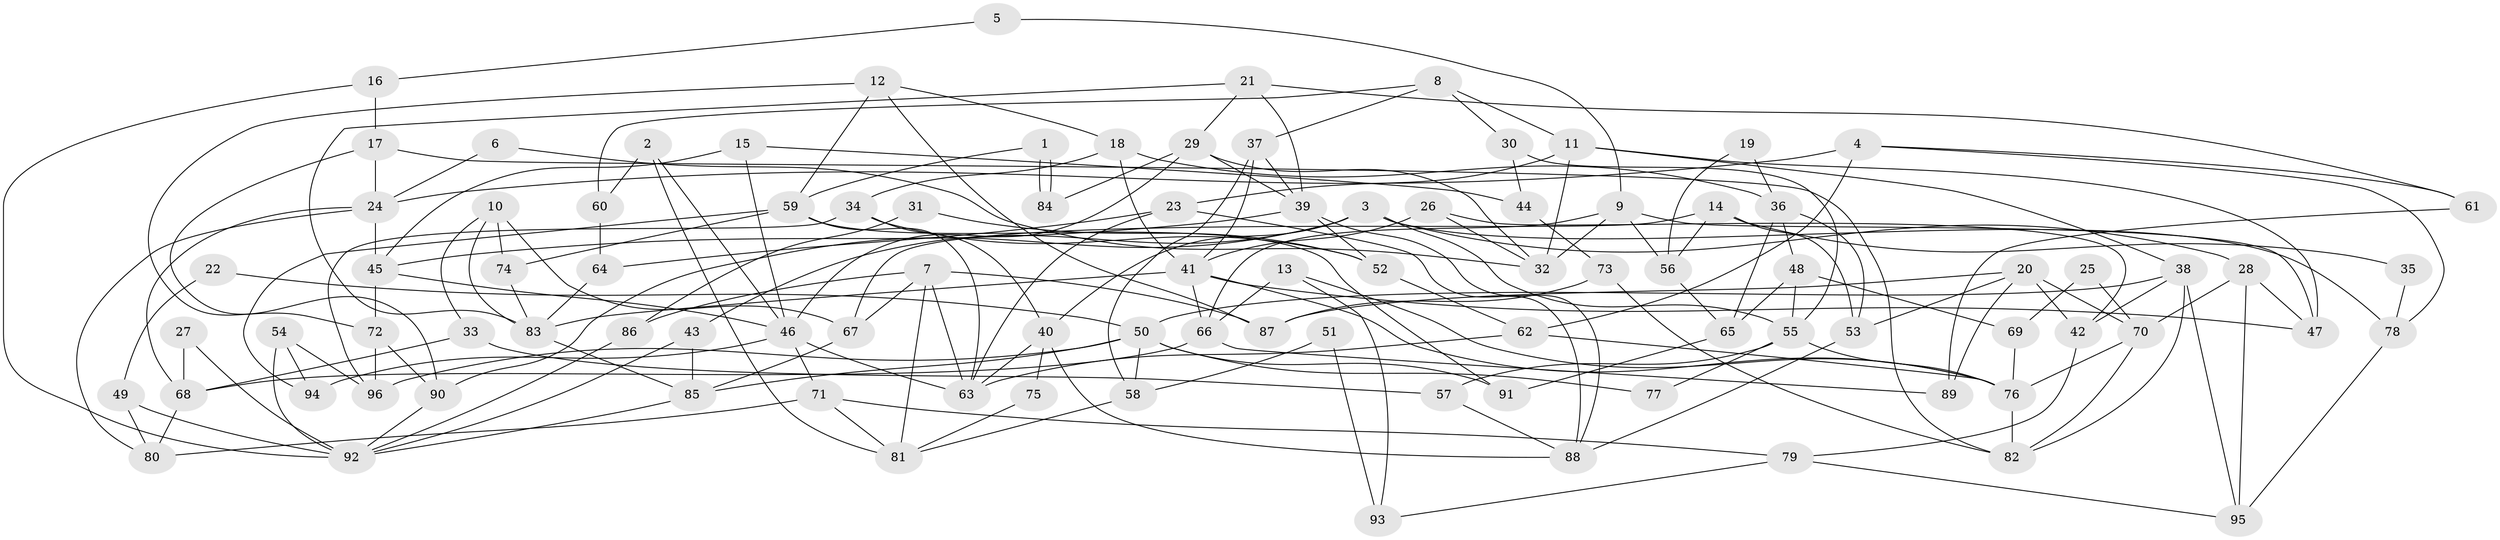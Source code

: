 // coarse degree distribution, {3: 0.14754098360655737, 7: 0.09836065573770492, 5: 0.21311475409836064, 2: 0.08196721311475409, 6: 0.13114754098360656, 4: 0.21311475409836064, 9: 0.01639344262295082, 8: 0.06557377049180328, 10: 0.01639344262295082, 11: 0.01639344262295082}
// Generated by graph-tools (version 1.1) at 2025/41/03/06/25 10:41:53]
// undirected, 96 vertices, 192 edges
graph export_dot {
graph [start="1"]
  node [color=gray90,style=filled];
  1;
  2;
  3;
  4;
  5;
  6;
  7;
  8;
  9;
  10;
  11;
  12;
  13;
  14;
  15;
  16;
  17;
  18;
  19;
  20;
  21;
  22;
  23;
  24;
  25;
  26;
  27;
  28;
  29;
  30;
  31;
  32;
  33;
  34;
  35;
  36;
  37;
  38;
  39;
  40;
  41;
  42;
  43;
  44;
  45;
  46;
  47;
  48;
  49;
  50;
  51;
  52;
  53;
  54;
  55;
  56;
  57;
  58;
  59;
  60;
  61;
  62;
  63;
  64;
  65;
  66;
  67;
  68;
  69;
  70;
  71;
  72;
  73;
  74;
  75;
  76;
  77;
  78;
  79;
  80;
  81;
  82;
  83;
  84;
  85;
  86;
  87;
  88;
  89;
  90;
  91;
  92;
  93;
  94;
  95;
  96;
  1 -- 84;
  1 -- 84;
  1 -- 59;
  2 -- 46;
  2 -- 60;
  2 -- 81;
  3 -- 55;
  3 -- 28;
  3 -- 40;
  3 -- 43;
  3 -- 78;
  3 -- 90;
  4 -- 78;
  4 -- 61;
  4 -- 24;
  4 -- 62;
  5 -- 9;
  5 -- 16;
  6 -- 24;
  6 -- 32;
  7 -- 63;
  7 -- 81;
  7 -- 67;
  7 -- 86;
  7 -- 87;
  8 -- 37;
  8 -- 11;
  8 -- 30;
  8 -- 60;
  9 -- 66;
  9 -- 32;
  9 -- 47;
  9 -- 56;
  10 -- 83;
  10 -- 67;
  10 -- 33;
  10 -- 74;
  11 -- 32;
  11 -- 47;
  11 -- 23;
  11 -- 38;
  12 -- 72;
  12 -- 18;
  12 -- 59;
  12 -- 87;
  13 -- 66;
  13 -- 76;
  13 -- 93;
  14 -- 56;
  14 -- 67;
  14 -- 35;
  14 -- 53;
  15 -- 46;
  15 -- 45;
  15 -- 44;
  16 -- 17;
  16 -- 92;
  17 -- 82;
  17 -- 24;
  17 -- 90;
  18 -- 41;
  18 -- 34;
  18 -- 36;
  19 -- 56;
  19 -- 36;
  20 -- 87;
  20 -- 53;
  20 -- 42;
  20 -- 70;
  20 -- 89;
  21 -- 29;
  21 -- 39;
  21 -- 61;
  21 -- 83;
  22 -- 50;
  22 -- 49;
  23 -- 88;
  23 -- 63;
  23 -- 64;
  24 -- 68;
  24 -- 45;
  24 -- 80;
  25 -- 69;
  25 -- 70;
  26 -- 41;
  26 -- 42;
  26 -- 32;
  27 -- 68;
  27 -- 92;
  28 -- 47;
  28 -- 70;
  28 -- 95;
  29 -- 39;
  29 -- 46;
  29 -- 32;
  29 -- 84;
  30 -- 55;
  30 -- 44;
  31 -- 86;
  31 -- 52;
  33 -- 57;
  33 -- 68;
  34 -- 96;
  34 -- 52;
  34 -- 40;
  35 -- 78;
  36 -- 53;
  36 -- 48;
  36 -- 65;
  37 -- 41;
  37 -- 58;
  37 -- 39;
  38 -- 82;
  38 -- 42;
  38 -- 50;
  38 -- 95;
  39 -- 45;
  39 -- 52;
  39 -- 88;
  40 -- 63;
  40 -- 75;
  40 -- 88;
  41 -- 83;
  41 -- 76;
  41 -- 47;
  41 -- 66;
  42 -- 79;
  43 -- 92;
  43 -- 85;
  44 -- 73;
  45 -- 72;
  45 -- 46;
  46 -- 63;
  46 -- 71;
  46 -- 94;
  48 -- 65;
  48 -- 55;
  48 -- 69;
  49 -- 92;
  49 -- 80;
  50 -- 85;
  50 -- 58;
  50 -- 77;
  50 -- 91;
  50 -- 96;
  51 -- 93;
  51 -- 58;
  52 -- 62;
  53 -- 88;
  54 -- 94;
  54 -- 92;
  54 -- 96;
  55 -- 76;
  55 -- 57;
  55 -- 77;
  56 -- 65;
  57 -- 88;
  58 -- 81;
  59 -- 63;
  59 -- 74;
  59 -- 91;
  59 -- 94;
  60 -- 64;
  61 -- 89;
  62 -- 63;
  62 -- 76;
  64 -- 83;
  65 -- 91;
  66 -- 68;
  66 -- 89;
  67 -- 85;
  68 -- 80;
  69 -- 76;
  70 -- 82;
  70 -- 76;
  71 -- 79;
  71 -- 80;
  71 -- 81;
  72 -- 96;
  72 -- 90;
  73 -- 87;
  73 -- 82;
  74 -- 83;
  75 -- 81;
  76 -- 82;
  78 -- 95;
  79 -- 95;
  79 -- 93;
  83 -- 85;
  85 -- 92;
  86 -- 92;
  90 -- 92;
}
